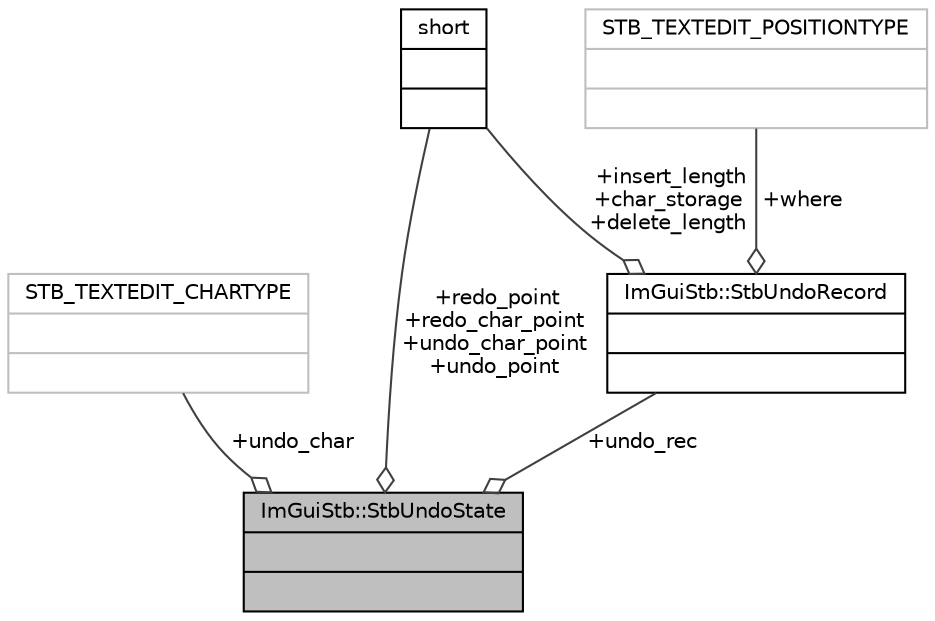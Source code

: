 digraph "ImGuiStb::StbUndoState"
{
 // INTERACTIVE_SVG=YES
  bgcolor="transparent";
  edge [fontname="Helvetica",fontsize="10",labelfontname="Helvetica",labelfontsize="10"];
  node [fontname="Helvetica",fontsize="10",shape=record];
  Node1 [label="{ImGuiStb::StbUndoState\n||}",height=0.2,width=0.4,color="black", fillcolor="grey75", style="filled" fontcolor="black"];
  Node2 -> Node1 [color="grey25",fontsize="10",style="solid",label=" +undo_char" ,arrowhead="odiamond",fontname="Helvetica"];
  Node2 [label="{STB_TEXTEDIT_CHARTYPE\n||}",height=0.2,width=0.4,color="grey75"];
  Node3 -> Node1 [color="grey25",fontsize="10",style="solid",label=" +redo_point\n+redo_char_point\n+undo_char_point\n+undo_point" ,arrowhead="odiamond",fontname="Helvetica"];
  Node3 [label="{short\n||}",height=0.2,width=0.4,color="black",URL="$dc/d10/classshort.html"];
  Node4 -> Node1 [color="grey25",fontsize="10",style="solid",label=" +undo_rec" ,arrowhead="odiamond",fontname="Helvetica"];
  Node4 [label="{ImGuiStb::StbUndoRecord\n||}",height=0.2,width=0.4,color="black",URL="$df/daa/structImGuiStb_1_1StbUndoRecord.html"];
  Node3 -> Node4 [color="grey25",fontsize="10",style="solid",label=" +insert_length\n+char_storage\n+delete_length" ,arrowhead="odiamond",fontname="Helvetica"];
  Node5 -> Node4 [color="grey25",fontsize="10",style="solid",label=" +where" ,arrowhead="odiamond",fontname="Helvetica"];
  Node5 [label="{STB_TEXTEDIT_POSITIONTYPE\n||}",height=0.2,width=0.4,color="grey75"];
}
